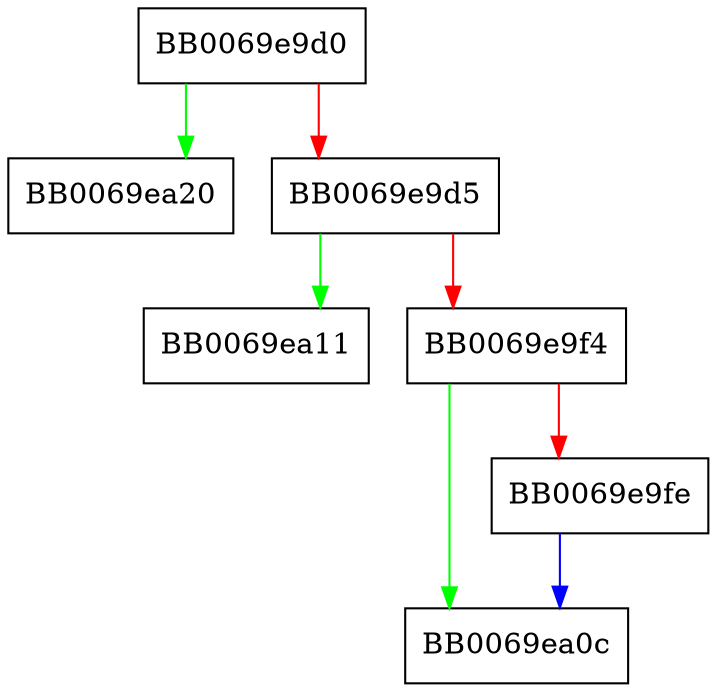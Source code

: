 digraph aria256ccm_dupctx {
  node [shape="box"];
  graph [splines=ortho];
  BB0069e9d0 -> BB0069ea20 [color="green"];
  BB0069e9d0 -> BB0069e9d5 [color="red"];
  BB0069e9d5 -> BB0069ea11 [color="green"];
  BB0069e9d5 -> BB0069e9f4 [color="red"];
  BB0069e9f4 -> BB0069ea0c [color="green"];
  BB0069e9f4 -> BB0069e9fe [color="red"];
  BB0069e9fe -> BB0069ea0c [color="blue"];
}